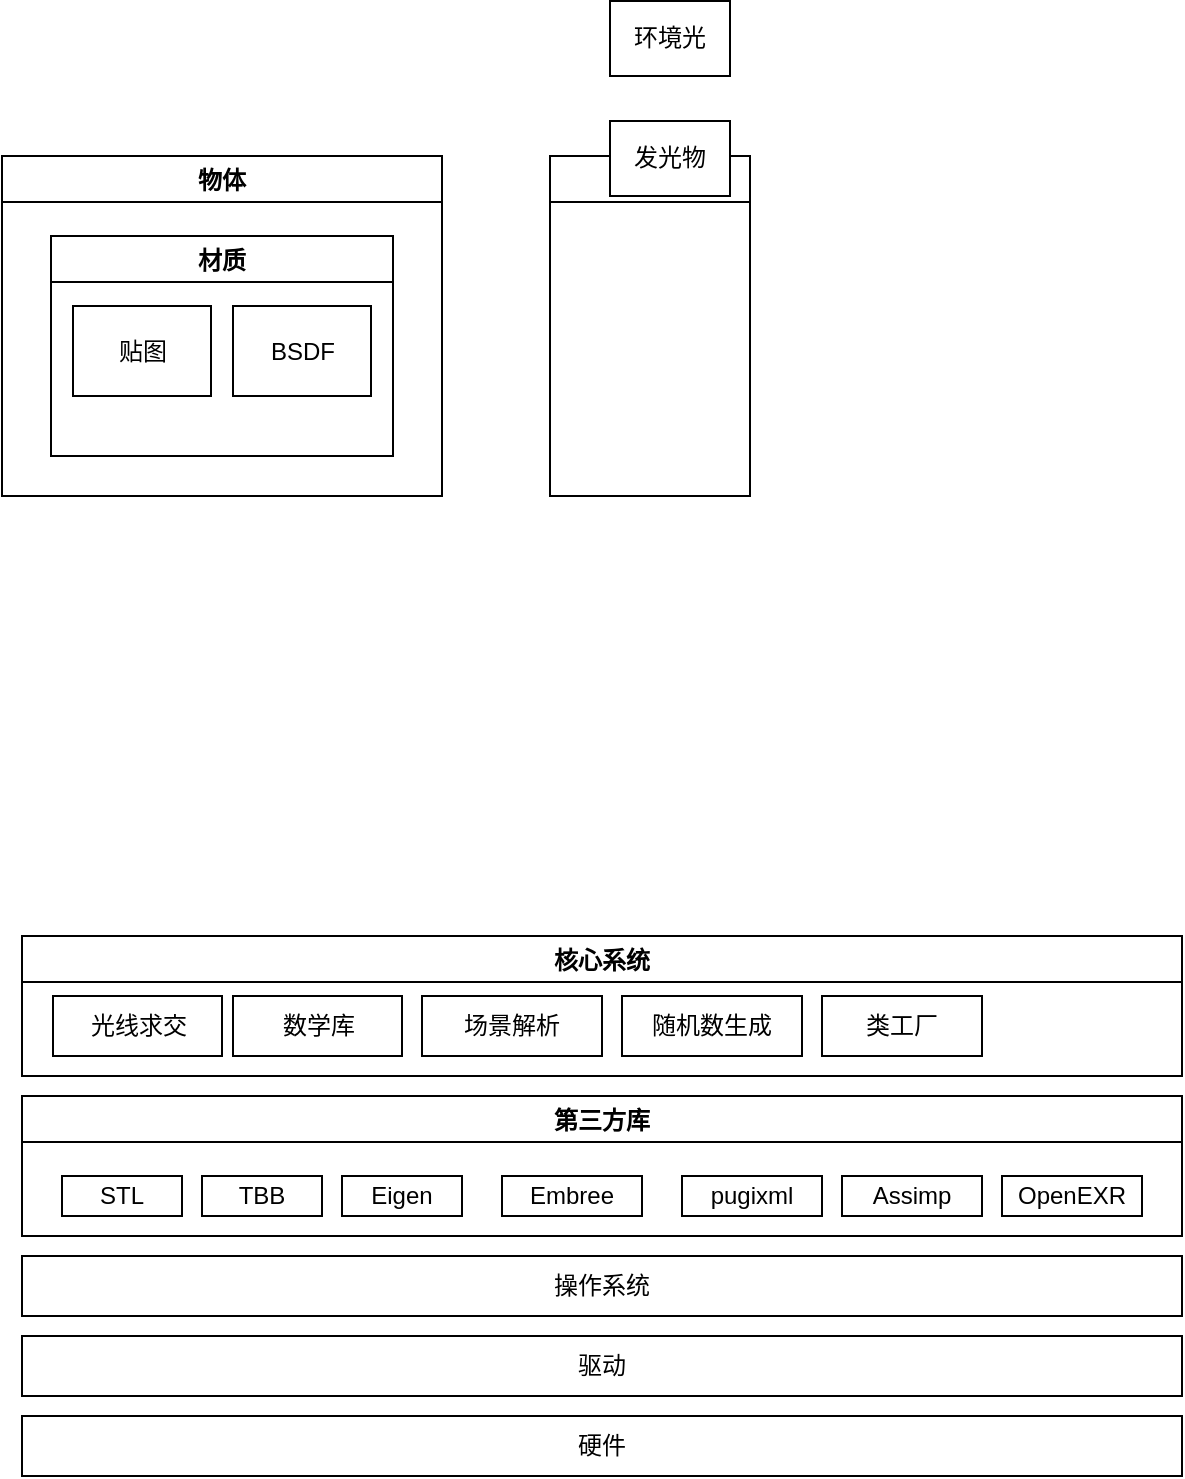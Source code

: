 <mxfile version="14.6.13" type="github"><diagram id="wxyiKXQJSB0QF5colaaW" name="Page-1"><mxGraphModel dx="830" dy="1704" grid="1" gridSize="10" guides="1" tooltips="1" connect="1" arrows="1" fold="1" page="1" pageScale="1" pageWidth="827" pageHeight="1169" math="0" shadow="0"><root><mxCell id="0"/><mxCell id="1" parent="0"/><mxCell id="sycX_kxtZMSZQoQOyhkW-12" value="物体" style="swimlane;" vertex="1" parent="1"><mxGeometry x="140" y="-70" width="220" height="170" as="geometry"/></mxCell><mxCell id="sycX_kxtZMSZQoQOyhkW-9" value="材质" style="swimlane;" vertex="1" parent="sycX_kxtZMSZQoQOyhkW-12"><mxGeometry x="24.5" y="40" width="171" height="110" as="geometry"><mxRectangle x="329" y="280" width="60" height="23" as="alternateBounds"/></mxGeometry></mxCell><mxCell id="sycX_kxtZMSZQoQOyhkW-10" value="贴图" style="rounded=0;whiteSpace=wrap;html=1;" vertex="1" parent="sycX_kxtZMSZQoQOyhkW-9"><mxGeometry x="11" y="35" width="69" height="45" as="geometry"/></mxCell><mxCell id="sycX_kxtZMSZQoQOyhkW-14" value="BSDF" style="rounded=0;whiteSpace=wrap;html=1;" vertex="1" parent="sycX_kxtZMSZQoQOyhkW-9"><mxGeometry x="91" y="35" width="69" height="45" as="geometry"/></mxCell><mxCell id="sycX_kxtZMSZQoQOyhkW-13" value="光源" style="swimlane;" vertex="1" parent="1"><mxGeometry x="414" y="-70" width="100" height="170" as="geometry"/></mxCell><mxCell id="sycX_kxtZMSZQoQOyhkW-15" value="环境光" style="rounded=0;whiteSpace=wrap;html=1;" vertex="1" parent="sycX_kxtZMSZQoQOyhkW-13"><mxGeometry x="30" y="-77.5" width="60" height="37.5" as="geometry"/></mxCell><mxCell id="sycX_kxtZMSZQoQOyhkW-16" value="发光物" style="rounded=0;whiteSpace=wrap;html=1;" vertex="1" parent="sycX_kxtZMSZQoQOyhkW-13"><mxGeometry x="30" y="-17.5" width="60" height="37.5" as="geometry"/></mxCell><mxCell id="sycX_kxtZMSZQoQOyhkW-17" value="硬件" style="rounded=0;whiteSpace=wrap;html=1;" vertex="1" parent="1"><mxGeometry x="150" y="560" width="580" height="30" as="geometry"/></mxCell><mxCell id="sycX_kxtZMSZQoQOyhkW-18" value="驱动" style="rounded=0;whiteSpace=wrap;html=1;" vertex="1" parent="1"><mxGeometry x="150" y="520" width="580" height="30" as="geometry"/></mxCell><mxCell id="sycX_kxtZMSZQoQOyhkW-19" value="操作系统" style="rounded=0;whiteSpace=wrap;html=1;" vertex="1" parent="1"><mxGeometry x="150" y="480" width="580" height="30" as="geometry"/></mxCell><mxCell id="sycX_kxtZMSZQoQOyhkW-21" value="第三方库" style="swimlane;" vertex="1" parent="1"><mxGeometry x="150" y="400" width="580" height="70" as="geometry"/></mxCell><mxCell id="sycX_kxtZMSZQoQOyhkW-22" value="STL" style="rounded=0;whiteSpace=wrap;html=1;" vertex="1" parent="sycX_kxtZMSZQoQOyhkW-21"><mxGeometry x="20" y="40" width="60" height="20" as="geometry"/></mxCell><mxCell id="sycX_kxtZMSZQoQOyhkW-26" value="Embree" style="rounded=0;whiteSpace=wrap;html=1;" vertex="1" parent="sycX_kxtZMSZQoQOyhkW-21"><mxGeometry x="240" y="40" width="70" height="20" as="geometry"/></mxCell><mxCell id="sycX_kxtZMSZQoQOyhkW-24" value="Eigen" style="rounded=0;whiteSpace=wrap;html=1;" vertex="1" parent="sycX_kxtZMSZQoQOyhkW-21"><mxGeometry x="160" y="40" width="60" height="20" as="geometry"/></mxCell><mxCell id="sycX_kxtZMSZQoQOyhkW-27" value="pugixml" style="rounded=0;whiteSpace=wrap;html=1;" vertex="1" parent="sycX_kxtZMSZQoQOyhkW-21"><mxGeometry x="330" y="40" width="70" height="20" as="geometry"/></mxCell><mxCell id="sycX_kxtZMSZQoQOyhkW-30" value="OpenEXR" style="rounded=0;whiteSpace=wrap;html=1;" vertex="1" parent="sycX_kxtZMSZQoQOyhkW-21"><mxGeometry x="490" y="40" width="70" height="20" as="geometry"/></mxCell><mxCell id="sycX_kxtZMSZQoQOyhkW-28" value="Assimp" style="rounded=0;whiteSpace=wrap;html=1;" vertex="1" parent="sycX_kxtZMSZQoQOyhkW-21"><mxGeometry x="410" y="40" width="70" height="20" as="geometry"/></mxCell><mxCell id="sycX_kxtZMSZQoQOyhkW-38" value="TBB" style="rounded=0;whiteSpace=wrap;html=1;" vertex="1" parent="sycX_kxtZMSZQoQOyhkW-21"><mxGeometry x="90" y="40" width="60" height="20" as="geometry"/></mxCell><mxCell id="sycX_kxtZMSZQoQOyhkW-33" value="核心系统" style="swimlane;" vertex="1" parent="1"><mxGeometry x="150" y="320" width="580" height="70" as="geometry"/></mxCell><mxCell id="sycX_kxtZMSZQoQOyhkW-34" value="光线求交" style="rounded=0;whiteSpace=wrap;html=1;" vertex="1" parent="sycX_kxtZMSZQoQOyhkW-33"><mxGeometry x="15.5" y="30" width="84.5" height="30" as="geometry"/></mxCell><mxCell id="sycX_kxtZMSZQoQOyhkW-35" value="数学库" style="rounded=0;whiteSpace=wrap;html=1;" vertex="1" parent="sycX_kxtZMSZQoQOyhkW-33"><mxGeometry x="105.5" y="30" width="84.5" height="30" as="geometry"/></mxCell><mxCell id="sycX_kxtZMSZQoQOyhkW-36" value="场景解析" style="rounded=0;whiteSpace=wrap;html=1;" vertex="1" parent="sycX_kxtZMSZQoQOyhkW-33"><mxGeometry x="200" y="30" width="90" height="30" as="geometry"/></mxCell><mxCell id="sycX_kxtZMSZQoQOyhkW-37" value="随机数生成" style="rounded=0;whiteSpace=wrap;html=1;" vertex="1" parent="sycX_kxtZMSZQoQOyhkW-33"><mxGeometry x="300" y="30" width="90" height="30" as="geometry"/></mxCell><mxCell id="sycX_kxtZMSZQoQOyhkW-39" value="类工厂" style="rounded=0;whiteSpace=wrap;html=1;" vertex="1" parent="sycX_kxtZMSZQoQOyhkW-33"><mxGeometry x="400" y="30" width="80" height="30" as="geometry"/></mxCell></root></mxGraphModel></diagram></mxfile>